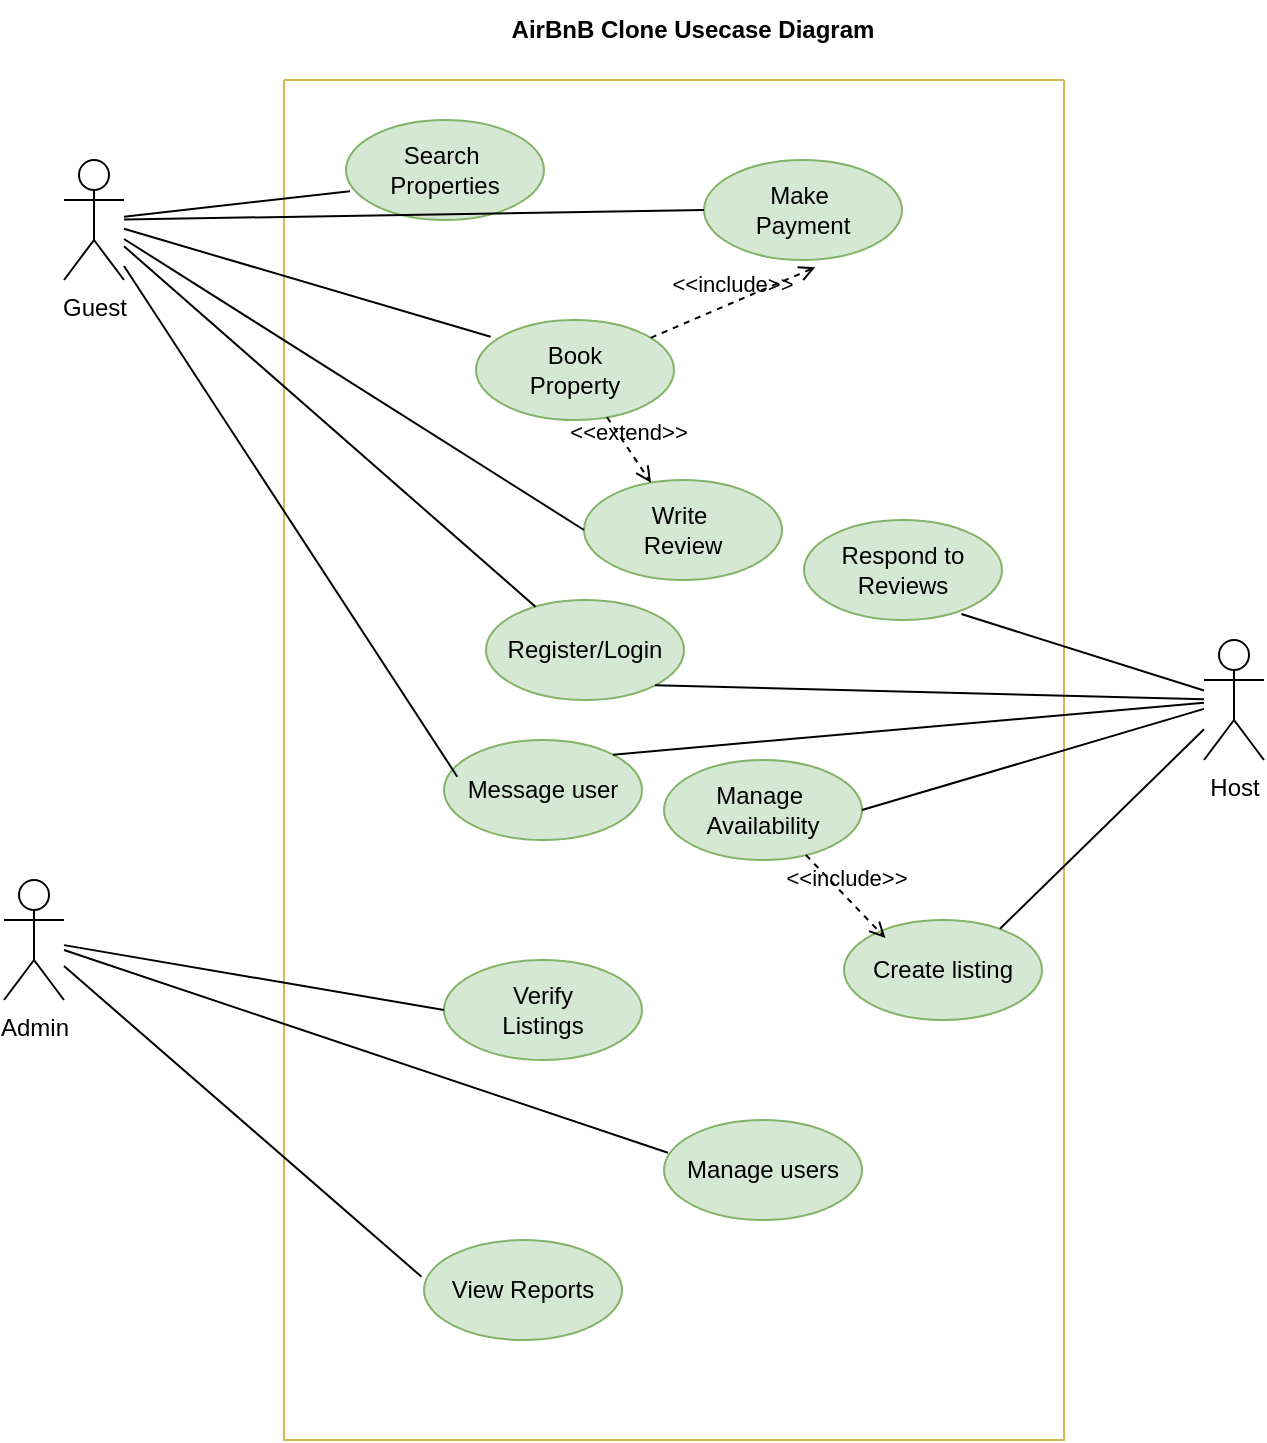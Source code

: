 <mxfile version="27.0.9">
  <diagram id="xqjR4_-d1LhOvlCwRerg" name="Page-1">
    <mxGraphModel dx="868" dy="522" grid="1" gridSize="10" guides="1" tooltips="1" connect="1" arrows="1" fold="1" page="1" pageScale="1" pageWidth="827" pageHeight="1169" math="0" shadow="0">
      <root>
        <mxCell id="0" />
        <mxCell id="1" parent="0" />
        <mxCell id="DZ9Vvz9lxmzs25NVUHjE-1" value="" style="swimlane;startSize=0;fillColor=#fff2cc;strokeColor=#d6b656;" vertex="1" parent="1">
          <mxGeometry x="240" y="100" width="390" height="680" as="geometry" />
        </mxCell>
        <mxCell id="DZ9Vvz9lxmzs25NVUHjE-9" value="Search&amp;nbsp;&lt;div&gt;Properties&lt;/div&gt;" style="ellipse;whiteSpace=wrap;html=1;fillColor=#d5e8d4;strokeColor=#82b366;" vertex="1" parent="DZ9Vvz9lxmzs25NVUHjE-1">
          <mxGeometry x="31" y="20" width="99" height="50" as="geometry" />
        </mxCell>
        <mxCell id="DZ9Vvz9lxmzs25NVUHjE-12" value="Book&lt;div&gt;Property&lt;/div&gt;" style="ellipse;whiteSpace=wrap;html=1;fillColor=#d5e8d4;strokeColor=#82b366;" vertex="1" parent="DZ9Vvz9lxmzs25NVUHjE-1">
          <mxGeometry x="96" y="120" width="99" height="50" as="geometry" />
        </mxCell>
        <mxCell id="DZ9Vvz9lxmzs25NVUHjE-11" value="Make&amp;nbsp;&lt;div&gt;Payment&lt;/div&gt;" style="ellipse;whiteSpace=wrap;html=1;fillColor=#d5e8d4;strokeColor=#82b366;" vertex="1" parent="DZ9Vvz9lxmzs25NVUHjE-1">
          <mxGeometry x="210" y="40" width="99" height="50" as="geometry" />
        </mxCell>
        <mxCell id="DZ9Vvz9lxmzs25NVUHjE-10" value="Write&amp;nbsp;&lt;div&gt;Review&lt;/div&gt;" style="ellipse;whiteSpace=wrap;html=1;fillColor=#d5e8d4;strokeColor=#82b366;" vertex="1" parent="DZ9Vvz9lxmzs25NVUHjE-1">
          <mxGeometry x="150" y="200" width="99" height="50" as="geometry" />
        </mxCell>
        <mxCell id="DZ9Vvz9lxmzs25NVUHjE-18" value="&amp;lt;&amp;lt;extend&amp;gt;&amp;gt;" style="html=1;verticalAlign=bottom;labelBackgroundColor=none;endArrow=open;endFill=0;dashed=1;rounded=0;" edge="1" parent="DZ9Vvz9lxmzs25NVUHjE-1" source="DZ9Vvz9lxmzs25NVUHjE-12" target="DZ9Vvz9lxmzs25NVUHjE-10">
          <mxGeometry x="-0.011" width="160" relative="1" as="geometry">
            <mxPoint x="111" y="320" as="sourcePoint" />
            <mxPoint x="271" y="320" as="targetPoint" />
            <mxPoint as="offset" />
          </mxGeometry>
        </mxCell>
        <mxCell id="DZ9Vvz9lxmzs25NVUHjE-19" value="&amp;lt;&amp;lt;include&amp;gt;&amp;gt;" style="html=1;verticalAlign=bottom;labelBackgroundColor=none;endArrow=open;endFill=0;dashed=1;rounded=0;entryX=0.562;entryY=1.073;entryDx=0;entryDy=0;entryPerimeter=0;" edge="1" parent="DZ9Vvz9lxmzs25NVUHjE-1" source="DZ9Vvz9lxmzs25NVUHjE-12" target="DZ9Vvz9lxmzs25NVUHjE-11">
          <mxGeometry width="160" relative="1" as="geometry">
            <mxPoint x="211" y="180" as="sourcePoint" />
            <mxPoint x="371" y="180" as="targetPoint" />
          </mxGeometry>
        </mxCell>
        <mxCell id="DZ9Vvz9lxmzs25NVUHjE-24" value="Register/Login" style="ellipse;whiteSpace=wrap;html=1;fillColor=#d5e8d4;strokeColor=#82b366;" vertex="1" parent="DZ9Vvz9lxmzs25NVUHjE-1">
          <mxGeometry x="101" y="260" width="99" height="50" as="geometry" />
        </mxCell>
        <mxCell id="DZ9Vvz9lxmzs25NVUHjE-23" value="Message user" style="ellipse;whiteSpace=wrap;html=1;fillColor=#d5e8d4;strokeColor=#82b366;" vertex="1" parent="DZ9Vvz9lxmzs25NVUHjE-1">
          <mxGeometry x="80" y="330" width="99" height="50" as="geometry" />
        </mxCell>
        <mxCell id="DZ9Vvz9lxmzs25NVUHjE-22" value="Create listing" style="ellipse;whiteSpace=wrap;html=1;fillColor=#d5e8d4;strokeColor=#82b366;" vertex="1" parent="DZ9Vvz9lxmzs25NVUHjE-1">
          <mxGeometry x="280" y="420" width="99" height="50" as="geometry" />
        </mxCell>
        <mxCell id="DZ9Vvz9lxmzs25NVUHjE-21" value="Manage&amp;nbsp;&lt;div&gt;Availability&lt;/div&gt;" style="ellipse;whiteSpace=wrap;html=1;fillColor=#d5e8d4;strokeColor=#82b366;" vertex="1" parent="DZ9Vvz9lxmzs25NVUHjE-1">
          <mxGeometry x="190" y="340" width="99" height="50" as="geometry" />
        </mxCell>
        <mxCell id="DZ9Vvz9lxmzs25NVUHjE-20" value="Respond to&lt;div&gt;Reviews&lt;/div&gt;" style="ellipse;whiteSpace=wrap;html=1;fillColor=#d5e8d4;strokeColor=#82b366;" vertex="1" parent="DZ9Vvz9lxmzs25NVUHjE-1">
          <mxGeometry x="260" y="220" width="99" height="50" as="geometry" />
        </mxCell>
        <mxCell id="DZ9Vvz9lxmzs25NVUHjE-33" value="Manage users" style="ellipse;whiteSpace=wrap;html=1;fillColor=#d5e8d4;strokeColor=#82b366;" vertex="1" parent="DZ9Vvz9lxmzs25NVUHjE-1">
          <mxGeometry x="190" y="520" width="99" height="50" as="geometry" />
        </mxCell>
        <mxCell id="DZ9Vvz9lxmzs25NVUHjE-32" value="Verify&lt;br&gt;Listings" style="ellipse;whiteSpace=wrap;html=1;fillColor=#d5e8d4;strokeColor=#82b366;" vertex="1" parent="DZ9Vvz9lxmzs25NVUHjE-1">
          <mxGeometry x="80" y="440" width="99" height="50" as="geometry" />
        </mxCell>
        <mxCell id="DZ9Vvz9lxmzs25NVUHjE-34" value="&amp;lt;&amp;lt;include&amp;gt;&amp;gt;" style="html=1;verticalAlign=bottom;labelBackgroundColor=none;endArrow=open;endFill=0;dashed=1;rounded=0;entryX=0.209;entryY=0.18;entryDx=0;entryDy=0;entryPerimeter=0;" edge="1" parent="DZ9Vvz9lxmzs25NVUHjE-1" source="DZ9Vvz9lxmzs25NVUHjE-21" target="DZ9Vvz9lxmzs25NVUHjE-22">
          <mxGeometry width="160" relative="1" as="geometry">
            <mxPoint x="200" y="480" as="sourcePoint" />
            <mxPoint x="360" y="480" as="targetPoint" />
          </mxGeometry>
        </mxCell>
        <mxCell id="DZ9Vvz9lxmzs25NVUHjE-31" value="View Reports" style="ellipse;whiteSpace=wrap;html=1;fillColor=#d5e8d4;strokeColor=#82b366;" vertex="1" parent="DZ9Vvz9lxmzs25NVUHjE-1">
          <mxGeometry x="70" y="580" width="99" height="50" as="geometry" />
        </mxCell>
        <mxCell id="DZ9Vvz9lxmzs25NVUHjE-2" value="Guest" style="shape=umlActor;verticalLabelPosition=bottom;verticalAlign=top;html=1;outlineConnect=0;" vertex="1" parent="1">
          <mxGeometry x="130" y="140" width="30" height="60" as="geometry" />
        </mxCell>
        <mxCell id="DZ9Vvz9lxmzs25NVUHjE-3" value="Admin" style="shape=umlActor;verticalLabelPosition=bottom;verticalAlign=top;html=1;outlineConnect=0;" vertex="1" parent="1">
          <mxGeometry x="100" y="500" width="30" height="60" as="geometry" />
        </mxCell>
        <mxCell id="DZ9Vvz9lxmzs25NVUHjE-4" value="Host" style="shape=umlActor;verticalLabelPosition=bottom;verticalAlign=top;html=1;outlineConnect=0;" vertex="1" parent="1">
          <mxGeometry x="700" y="380" width="30" height="60" as="geometry" />
        </mxCell>
        <mxCell id="DZ9Vvz9lxmzs25NVUHjE-13" value="AirBnB Clone Usecase Diagram" style="text;html=1;align=center;verticalAlign=middle;whiteSpace=wrap;rounded=0;fontStyle=1" vertex="1" parent="1">
          <mxGeometry x="329" y="60" width="231" height="30" as="geometry" />
        </mxCell>
        <mxCell id="DZ9Vvz9lxmzs25NVUHjE-14" value="" style="endArrow=none;html=1;rounded=0;entryX=0.02;entryY=0.713;entryDx=0;entryDy=0;entryPerimeter=0;" edge="1" parent="1" source="DZ9Vvz9lxmzs25NVUHjE-2" target="DZ9Vvz9lxmzs25NVUHjE-9">
          <mxGeometry width="50" height="50" relative="1" as="geometry">
            <mxPoint x="160" y="290" as="sourcePoint" />
            <mxPoint x="210" y="240" as="targetPoint" />
          </mxGeometry>
        </mxCell>
        <mxCell id="DZ9Vvz9lxmzs25NVUHjE-15" value="" style="endArrow=none;html=1;rounded=0;entryX=0.074;entryY=0.167;entryDx=0;entryDy=0;entryPerimeter=0;" edge="1" parent="1" source="DZ9Vvz9lxmzs25NVUHjE-2" target="DZ9Vvz9lxmzs25NVUHjE-12">
          <mxGeometry width="50" height="50" relative="1" as="geometry">
            <mxPoint x="160" y="300" as="sourcePoint" />
            <mxPoint x="210" y="250" as="targetPoint" />
          </mxGeometry>
        </mxCell>
        <mxCell id="DZ9Vvz9lxmzs25NVUHjE-16" value="" style="endArrow=none;html=1;rounded=0;entryX=0;entryY=0.5;entryDx=0;entryDy=0;" edge="1" parent="1" source="DZ9Vvz9lxmzs25NVUHjE-2" target="DZ9Vvz9lxmzs25NVUHjE-10">
          <mxGeometry width="50" height="50" relative="1" as="geometry">
            <mxPoint x="170" y="300" as="sourcePoint" />
            <mxPoint x="220" y="250" as="targetPoint" />
          </mxGeometry>
        </mxCell>
        <mxCell id="DZ9Vvz9lxmzs25NVUHjE-17" value="" style="endArrow=none;html=1;rounded=0;entryX=0;entryY=0.5;entryDx=0;entryDy=0;" edge="1" parent="1" source="DZ9Vvz9lxmzs25NVUHjE-2" target="DZ9Vvz9lxmzs25NVUHjE-11">
          <mxGeometry width="50" height="50" relative="1" as="geometry">
            <mxPoint x="160" y="320" as="sourcePoint" />
            <mxPoint x="210" y="270" as="targetPoint" />
          </mxGeometry>
        </mxCell>
        <mxCell id="DZ9Vvz9lxmzs25NVUHjE-25" value="" style="endArrow=none;html=1;rounded=0;exitX=0.795;exitY=0.94;exitDx=0;exitDy=0;exitPerimeter=0;" edge="1" parent="1" source="DZ9Vvz9lxmzs25NVUHjE-20" target="DZ9Vvz9lxmzs25NVUHjE-4">
          <mxGeometry width="50" height="50" relative="1" as="geometry">
            <mxPoint x="670" y="600" as="sourcePoint" />
            <mxPoint x="720" y="550" as="targetPoint" />
          </mxGeometry>
        </mxCell>
        <mxCell id="DZ9Vvz9lxmzs25NVUHjE-26" value="" style="endArrow=none;html=1;rounded=0;exitX=1;exitY=0.5;exitDx=0;exitDy=0;" edge="1" parent="1" source="DZ9Vvz9lxmzs25NVUHjE-21" target="DZ9Vvz9lxmzs25NVUHjE-4">
          <mxGeometry width="50" height="50" relative="1" as="geometry">
            <mxPoint x="680" y="560" as="sourcePoint" />
            <mxPoint x="730" y="510" as="targetPoint" />
          </mxGeometry>
        </mxCell>
        <mxCell id="DZ9Vvz9lxmzs25NVUHjE-27" value="" style="endArrow=none;html=1;rounded=0;exitX=1;exitY=1;exitDx=0;exitDy=0;" edge="1" parent="1" source="DZ9Vvz9lxmzs25NVUHjE-24" target="DZ9Vvz9lxmzs25NVUHjE-4">
          <mxGeometry width="50" height="50" relative="1" as="geometry">
            <mxPoint x="680" y="570" as="sourcePoint" />
            <mxPoint x="730" y="520" as="targetPoint" />
          </mxGeometry>
        </mxCell>
        <mxCell id="DZ9Vvz9lxmzs25NVUHjE-28" value="" style="endArrow=none;html=1;rounded=0;exitX=0.788;exitY=0.087;exitDx=0;exitDy=0;exitPerimeter=0;" edge="1" parent="1" source="DZ9Vvz9lxmzs25NVUHjE-22" target="DZ9Vvz9lxmzs25NVUHjE-4">
          <mxGeometry width="50" height="50" relative="1" as="geometry">
            <mxPoint x="680" y="590" as="sourcePoint" />
            <mxPoint x="730" y="540" as="targetPoint" />
          </mxGeometry>
        </mxCell>
        <mxCell id="DZ9Vvz9lxmzs25NVUHjE-29" value="" style="endArrow=none;html=1;rounded=0;exitX=1;exitY=0;exitDx=0;exitDy=0;" edge="1" parent="1" source="DZ9Vvz9lxmzs25NVUHjE-23" target="DZ9Vvz9lxmzs25NVUHjE-4">
          <mxGeometry width="50" height="50" relative="1" as="geometry">
            <mxPoint x="690" y="590" as="sourcePoint" />
            <mxPoint x="740" y="540" as="targetPoint" />
          </mxGeometry>
        </mxCell>
        <mxCell id="DZ9Vvz9lxmzs25NVUHjE-30" value="" style="endArrow=none;html=1;rounded=0;" edge="1" parent="1" source="DZ9Vvz9lxmzs25NVUHjE-24" target="DZ9Vvz9lxmzs25NVUHjE-2">
          <mxGeometry width="50" height="50" relative="1" as="geometry">
            <mxPoint x="120" y="320" as="sourcePoint" />
            <mxPoint x="170" y="270" as="targetPoint" />
          </mxGeometry>
        </mxCell>
        <mxCell id="DZ9Vvz9lxmzs25NVUHjE-35" value="" style="endArrow=none;html=1;rounded=0;exitX=0.067;exitY=0.367;exitDx=0;exitDy=0;exitPerimeter=0;" edge="1" parent="1" source="DZ9Vvz9lxmzs25NVUHjE-23" target="DZ9Vvz9lxmzs25NVUHjE-2">
          <mxGeometry width="50" height="50" relative="1" as="geometry">
            <mxPoint x="110" y="420" as="sourcePoint" />
            <mxPoint x="160" y="370" as="targetPoint" />
          </mxGeometry>
        </mxCell>
        <mxCell id="DZ9Vvz9lxmzs25NVUHjE-36" value="" style="endArrow=none;html=1;rounded=0;entryX=0;entryY=0.5;entryDx=0;entryDy=0;" edge="1" parent="1" source="DZ9Vvz9lxmzs25NVUHjE-3" target="DZ9Vvz9lxmzs25NVUHjE-32">
          <mxGeometry width="50" height="50" relative="1" as="geometry">
            <mxPoint x="160" y="560" as="sourcePoint" />
            <mxPoint x="210" y="510" as="targetPoint" />
          </mxGeometry>
        </mxCell>
        <mxCell id="DZ9Vvz9lxmzs25NVUHjE-37" value="" style="endArrow=none;html=1;rounded=0;exitX=0.02;exitY=0.327;exitDx=0;exitDy=0;exitPerimeter=0;" edge="1" parent="1" source="DZ9Vvz9lxmzs25NVUHjE-33" target="DZ9Vvz9lxmzs25NVUHjE-3">
          <mxGeometry width="50" height="50" relative="1" as="geometry">
            <mxPoint x="70" y="700" as="sourcePoint" />
            <mxPoint x="120" y="650" as="targetPoint" />
          </mxGeometry>
        </mxCell>
        <mxCell id="DZ9Vvz9lxmzs25NVUHjE-38" value="" style="endArrow=none;html=1;rounded=0;exitX=-0.013;exitY=0.367;exitDx=0;exitDy=0;exitPerimeter=0;" edge="1" parent="1" source="DZ9Vvz9lxmzs25NVUHjE-31" target="DZ9Vvz9lxmzs25NVUHjE-3">
          <mxGeometry width="50" height="50" relative="1" as="geometry">
            <mxPoint x="110" y="730" as="sourcePoint" />
            <mxPoint x="160" y="680" as="targetPoint" />
          </mxGeometry>
        </mxCell>
      </root>
    </mxGraphModel>
  </diagram>
</mxfile>

